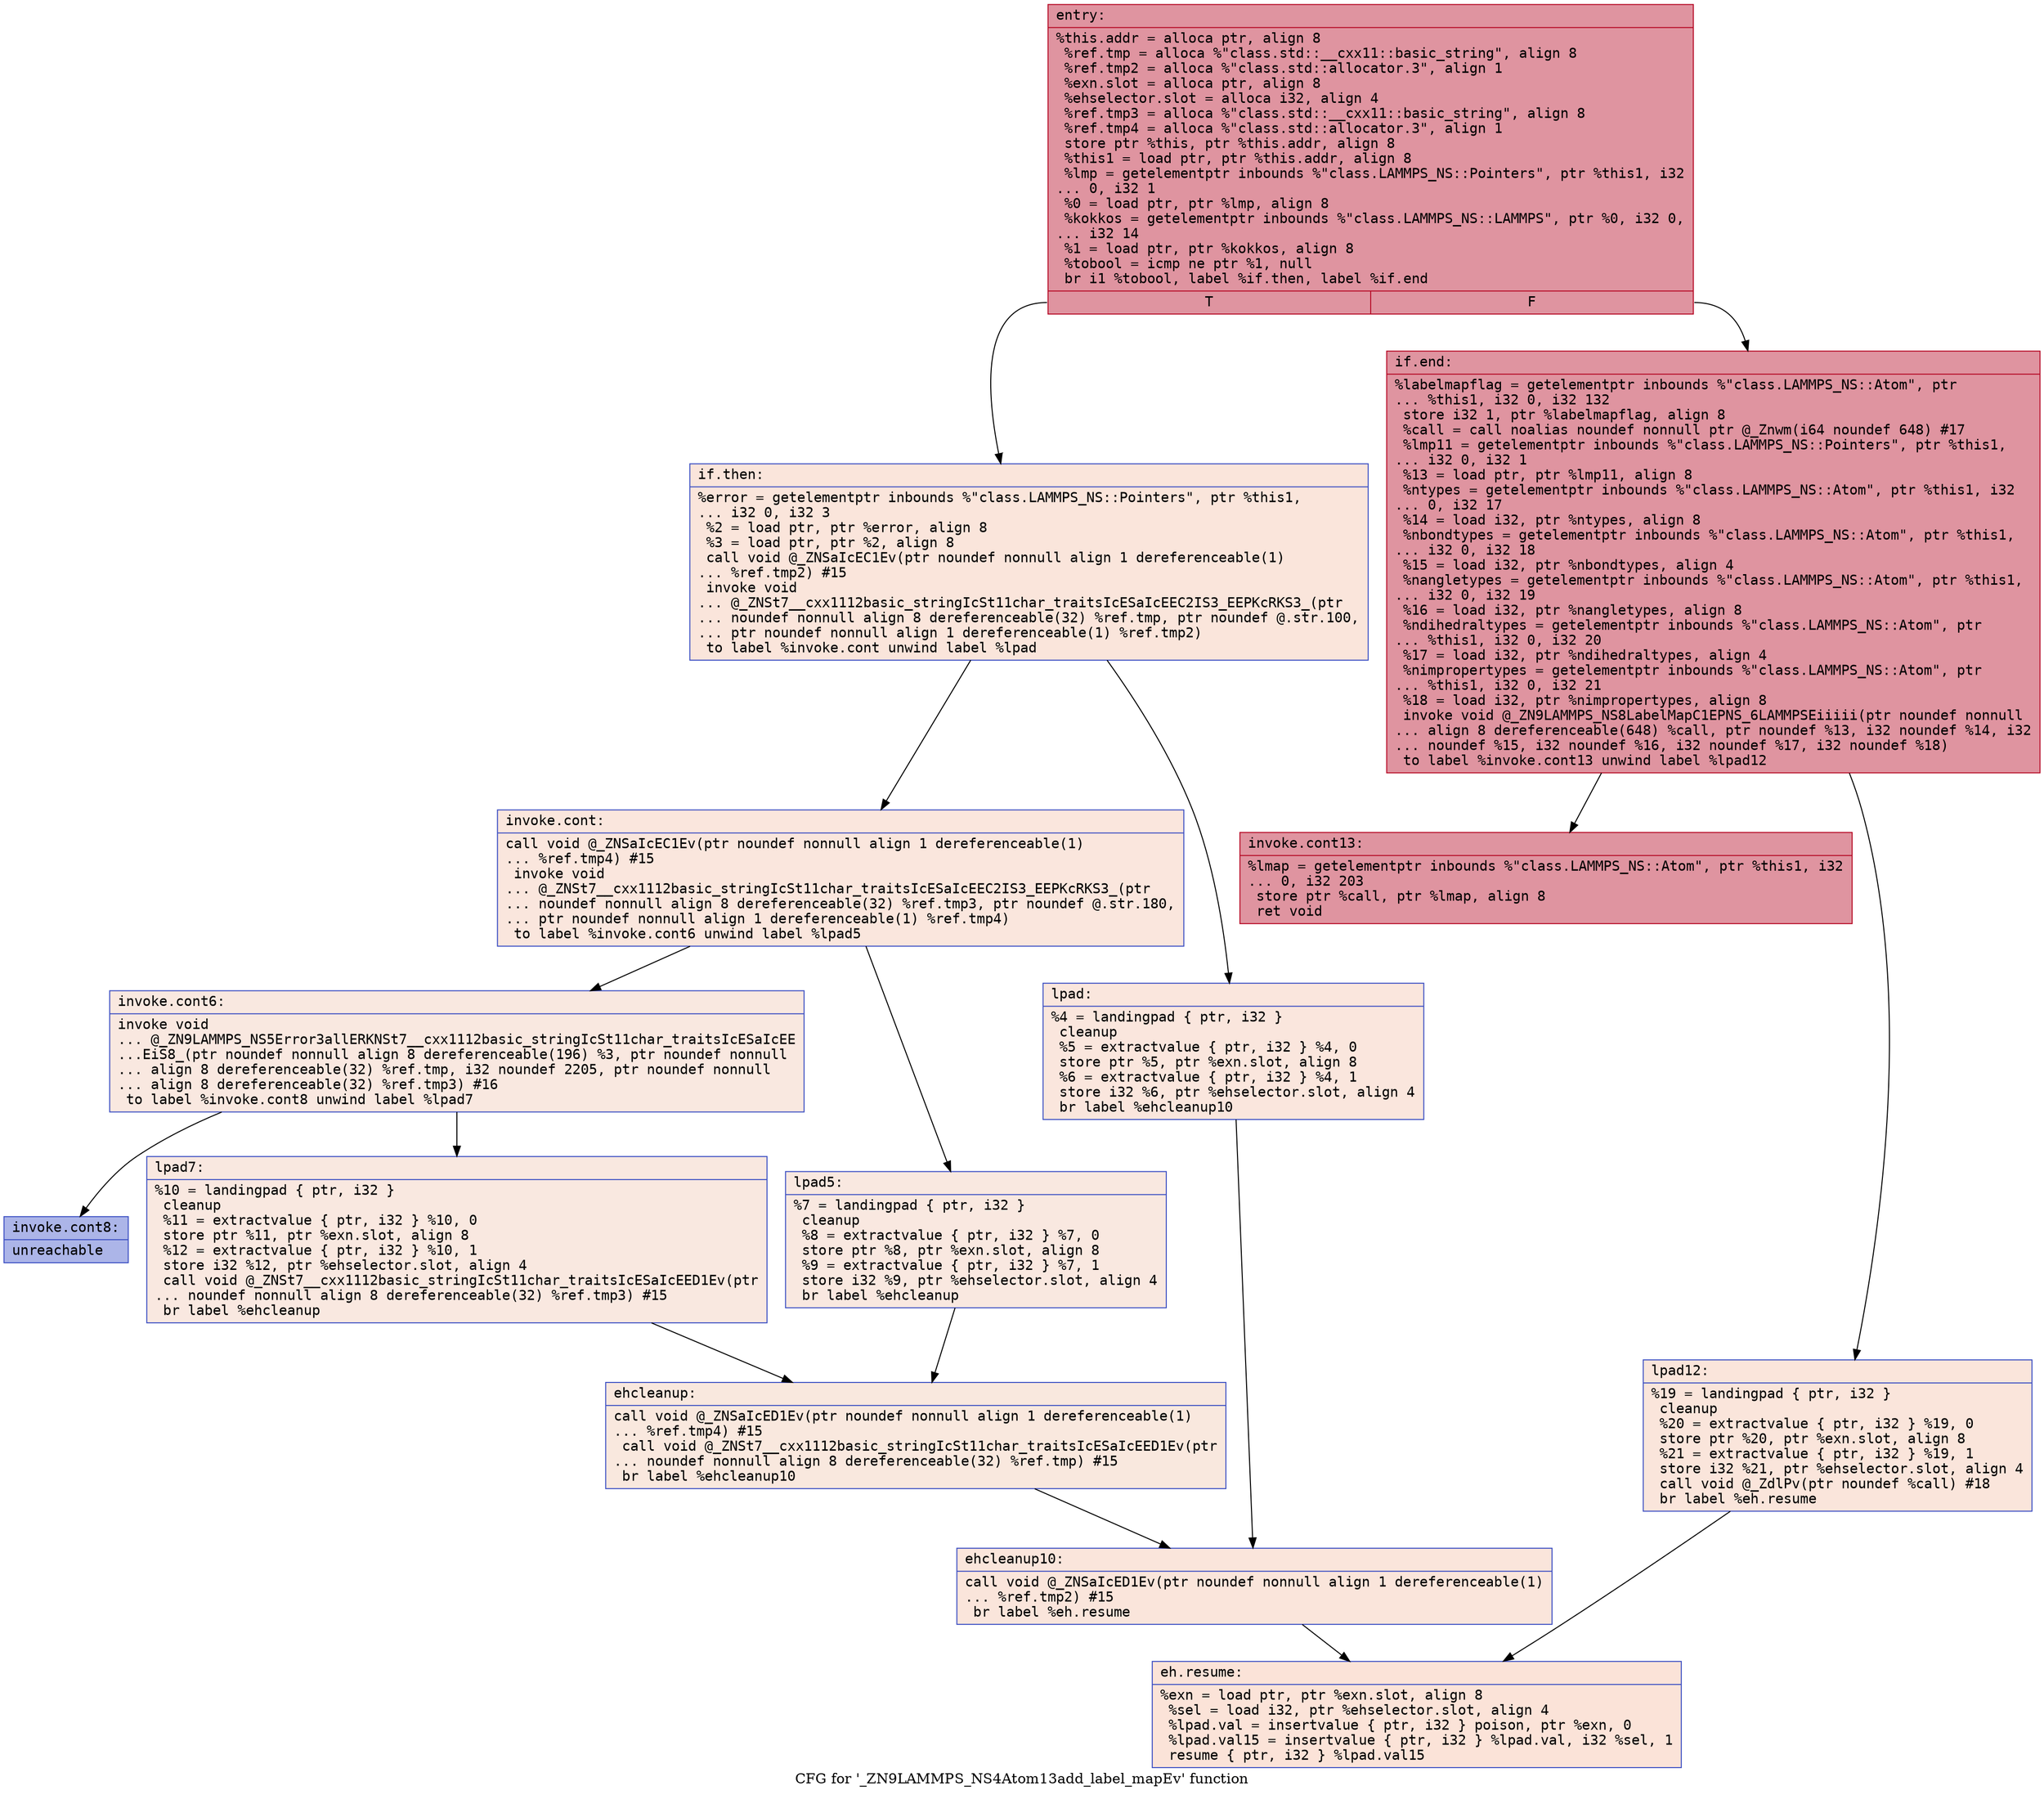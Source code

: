 digraph "CFG for '_ZN9LAMMPS_NS4Atom13add_label_mapEv' function" {
	label="CFG for '_ZN9LAMMPS_NS4Atom13add_label_mapEv' function";

	Node0x55aea90d64c0 [shape=record,color="#b70d28ff", style=filled, fillcolor="#b70d2870" fontname="Courier",label="{entry:\l|  %this.addr = alloca ptr, align 8\l  %ref.tmp = alloca %\"class.std::__cxx11::basic_string\", align 8\l  %ref.tmp2 = alloca %\"class.std::allocator.3\", align 1\l  %exn.slot = alloca ptr, align 8\l  %ehselector.slot = alloca i32, align 4\l  %ref.tmp3 = alloca %\"class.std::__cxx11::basic_string\", align 8\l  %ref.tmp4 = alloca %\"class.std::allocator.3\", align 1\l  store ptr %this, ptr %this.addr, align 8\l  %this1 = load ptr, ptr %this.addr, align 8\l  %lmp = getelementptr inbounds %\"class.LAMMPS_NS::Pointers\", ptr %this1, i32\l... 0, i32 1\l  %0 = load ptr, ptr %lmp, align 8\l  %kokkos = getelementptr inbounds %\"class.LAMMPS_NS::LAMMPS\", ptr %0, i32 0,\l... i32 14\l  %1 = load ptr, ptr %kokkos, align 8\l  %tobool = icmp ne ptr %1, null\l  br i1 %tobool, label %if.then, label %if.end\l|{<s0>T|<s1>F}}"];
	Node0x55aea90d64c0:s0 -> Node0x55aea90d6f50[tooltip="entry -> if.then\nProbability 0.00%" ];
	Node0x55aea90d64c0:s1 -> Node0x55aea90d6fc0[tooltip="entry -> if.end\nProbability 100.00%" ];
	Node0x55aea90d6f50 [shape=record,color="#3d50c3ff", style=filled, fillcolor="#f4c5ad70" fontname="Courier",label="{if.then:\l|  %error = getelementptr inbounds %\"class.LAMMPS_NS::Pointers\", ptr %this1,\l... i32 0, i32 3\l  %2 = load ptr, ptr %error, align 8\l  %3 = load ptr, ptr %2, align 8\l  call void @_ZNSaIcEC1Ev(ptr noundef nonnull align 1 dereferenceable(1)\l... %ref.tmp2) #15\l  invoke void\l... @_ZNSt7__cxx1112basic_stringIcSt11char_traitsIcESaIcEEC2IS3_EEPKcRKS3_(ptr\l... noundef nonnull align 8 dereferenceable(32) %ref.tmp, ptr noundef @.str.100,\l... ptr noundef nonnull align 1 dereferenceable(1) %ref.tmp2)\l          to label %invoke.cont unwind label %lpad\l}"];
	Node0x55aea90d6f50 -> Node0x55aea90d7440[tooltip="if.then -> invoke.cont\nProbability 50.00%" ];
	Node0x55aea90d6f50 -> Node0x55aea90d74c0[tooltip="if.then -> lpad\nProbability 50.00%" ];
	Node0x55aea90d7440 [shape=record,color="#3d50c3ff", style=filled, fillcolor="#f3c7b170" fontname="Courier",label="{invoke.cont:\l|  call void @_ZNSaIcEC1Ev(ptr noundef nonnull align 1 dereferenceable(1)\l... %ref.tmp4) #15\l  invoke void\l... @_ZNSt7__cxx1112basic_stringIcSt11char_traitsIcESaIcEEC2IS3_EEPKcRKS3_(ptr\l... noundef nonnull align 8 dereferenceable(32) %ref.tmp3, ptr noundef @.str.180,\l... ptr noundef nonnull align 1 dereferenceable(1) %ref.tmp4)\l          to label %invoke.cont6 unwind label %lpad5\l}"];
	Node0x55aea90d7440 -> Node0x55aea90d77e0[tooltip="invoke.cont -> invoke.cont6\nProbability 50.00%" ];
	Node0x55aea90d7440 -> Node0x55aea90d7830[tooltip="invoke.cont -> lpad5\nProbability 50.00%" ];
	Node0x55aea90d77e0 [shape=record,color="#3d50c3ff", style=filled, fillcolor="#f1ccb870" fontname="Courier",label="{invoke.cont6:\l|  invoke void\l... @_ZN9LAMMPS_NS5Error3allERKNSt7__cxx1112basic_stringIcSt11char_traitsIcESaIcEE\l...EiS8_(ptr noundef nonnull align 8 dereferenceable(196) %3, ptr noundef nonnull\l... align 8 dereferenceable(32) %ref.tmp, i32 noundef 2205, ptr noundef nonnull\l... align 8 dereferenceable(32) %ref.tmp3) #16\l          to label %invoke.cont8 unwind label %lpad7\l}"];
	Node0x55aea90d77e0 -> Node0x55aea90d7790[tooltip="invoke.cont6 -> invoke.cont8\nProbability 0.00%" ];
	Node0x55aea90d77e0 -> Node0x55aea90d7a90[tooltip="invoke.cont6 -> lpad7\nProbability 100.00%" ];
	Node0x55aea90d7790 [shape=record,color="#3d50c3ff", style=filled, fillcolor="#4358cb70" fontname="Courier",label="{invoke.cont8:\l|  unreachable\l}"];
	Node0x55aea90d74c0 [shape=record,color="#3d50c3ff", style=filled, fillcolor="#f3c7b170" fontname="Courier",label="{lpad:\l|  %4 = landingpad \{ ptr, i32 \}\l          cleanup\l  %5 = extractvalue \{ ptr, i32 \} %4, 0\l  store ptr %5, ptr %exn.slot, align 8\l  %6 = extractvalue \{ ptr, i32 \} %4, 1\l  store i32 %6, ptr %ehselector.slot, align 4\l  br label %ehcleanup10\l}"];
	Node0x55aea90d74c0 -> Node0x55aea90d7f20[tooltip="lpad -> ehcleanup10\nProbability 100.00%" ];
	Node0x55aea90d7830 [shape=record,color="#3d50c3ff", style=filled, fillcolor="#f1ccb870" fontname="Courier",label="{lpad5:\l|  %7 = landingpad \{ ptr, i32 \}\l          cleanup\l  %8 = extractvalue \{ ptr, i32 \} %7, 0\l  store ptr %8, ptr %exn.slot, align 8\l  %9 = extractvalue \{ ptr, i32 \} %7, 1\l  store i32 %9, ptr %ehselector.slot, align 4\l  br label %ehcleanup\l}"];
	Node0x55aea90d7830 -> Node0x55aea90ea370[tooltip="lpad5 -> ehcleanup\nProbability 100.00%" ];
	Node0x55aea90d7a90 [shape=record,color="#3d50c3ff", style=filled, fillcolor="#f1ccb870" fontname="Courier",label="{lpad7:\l|  %10 = landingpad \{ ptr, i32 \}\l          cleanup\l  %11 = extractvalue \{ ptr, i32 \} %10, 0\l  store ptr %11, ptr %exn.slot, align 8\l  %12 = extractvalue \{ ptr, i32 \} %10, 1\l  store i32 %12, ptr %ehselector.slot, align 4\l  call void @_ZNSt7__cxx1112basic_stringIcSt11char_traitsIcESaIcEED1Ev(ptr\l... noundef nonnull align 8 dereferenceable(32) %ref.tmp3) #15\l  br label %ehcleanup\l}"];
	Node0x55aea90d7a90 -> Node0x55aea90ea370[tooltip="lpad7 -> ehcleanup\nProbability 100.00%" ];
	Node0x55aea90ea370 [shape=record,color="#3d50c3ff", style=filled, fillcolor="#f2cab570" fontname="Courier",label="{ehcleanup:\l|  call void @_ZNSaIcED1Ev(ptr noundef nonnull align 1 dereferenceable(1)\l... %ref.tmp4) #15\l  call void @_ZNSt7__cxx1112basic_stringIcSt11char_traitsIcESaIcEED1Ev(ptr\l... noundef nonnull align 8 dereferenceable(32) %ref.tmp) #15\l  br label %ehcleanup10\l}"];
	Node0x55aea90ea370 -> Node0x55aea90d7f20[tooltip="ehcleanup -> ehcleanup10\nProbability 100.00%" ];
	Node0x55aea90d7f20 [shape=record,color="#3d50c3ff", style=filled, fillcolor="#f4c5ad70" fontname="Courier",label="{ehcleanup10:\l|  call void @_ZNSaIcED1Ev(ptr noundef nonnull align 1 dereferenceable(1)\l... %ref.tmp2) #15\l  br label %eh.resume\l}"];
	Node0x55aea90d7f20 -> Node0x55aea90eac00[tooltip="ehcleanup10 -> eh.resume\nProbability 100.00%" ];
	Node0x55aea90d6fc0 [shape=record,color="#b70d28ff", style=filled, fillcolor="#b70d2870" fontname="Courier",label="{if.end:\l|  %labelmapflag = getelementptr inbounds %\"class.LAMMPS_NS::Atom\", ptr\l... %this1, i32 0, i32 132\l  store i32 1, ptr %labelmapflag, align 8\l  %call = call noalias noundef nonnull ptr @_Znwm(i64 noundef 648) #17\l  %lmp11 = getelementptr inbounds %\"class.LAMMPS_NS::Pointers\", ptr %this1,\l... i32 0, i32 1\l  %13 = load ptr, ptr %lmp11, align 8\l  %ntypes = getelementptr inbounds %\"class.LAMMPS_NS::Atom\", ptr %this1, i32\l... 0, i32 17\l  %14 = load i32, ptr %ntypes, align 8\l  %nbondtypes = getelementptr inbounds %\"class.LAMMPS_NS::Atom\", ptr %this1,\l... i32 0, i32 18\l  %15 = load i32, ptr %nbondtypes, align 4\l  %nangletypes = getelementptr inbounds %\"class.LAMMPS_NS::Atom\", ptr %this1,\l... i32 0, i32 19\l  %16 = load i32, ptr %nangletypes, align 8\l  %ndihedraltypes = getelementptr inbounds %\"class.LAMMPS_NS::Atom\", ptr\l... %this1, i32 0, i32 20\l  %17 = load i32, ptr %ndihedraltypes, align 4\l  %nimpropertypes = getelementptr inbounds %\"class.LAMMPS_NS::Atom\", ptr\l... %this1, i32 0, i32 21\l  %18 = load i32, ptr %nimpropertypes, align 8\l  invoke void @_ZN9LAMMPS_NS8LabelMapC1EPNS_6LAMMPSEiiiii(ptr noundef nonnull\l... align 8 dereferenceable(648) %call, ptr noundef %13, i32 noundef %14, i32\l... noundef %15, i32 noundef %16, i32 noundef %17, i32 noundef %18)\l          to label %invoke.cont13 unwind label %lpad12\l}"];
	Node0x55aea90d6fc0 -> Node0x55aea90eb9e0[tooltip="if.end -> invoke.cont13\nProbability 100.00%" ];
	Node0x55aea90d6fc0 -> Node0x55aea90eba60[tooltip="if.end -> lpad12\nProbability 0.00%" ];
	Node0x55aea90eb9e0 [shape=record,color="#b70d28ff", style=filled, fillcolor="#b70d2870" fontname="Courier",label="{invoke.cont13:\l|  %lmap = getelementptr inbounds %\"class.LAMMPS_NS::Atom\", ptr %this1, i32\l... 0, i32 203\l  store ptr %call, ptr %lmap, align 8\l  ret void\l}"];
	Node0x55aea90eba60 [shape=record,color="#3d50c3ff", style=filled, fillcolor="#f4c5ad70" fontname="Courier",label="{lpad12:\l|  %19 = landingpad \{ ptr, i32 \}\l          cleanup\l  %20 = extractvalue \{ ptr, i32 \} %19, 0\l  store ptr %20, ptr %exn.slot, align 8\l  %21 = extractvalue \{ ptr, i32 \} %19, 1\l  store i32 %21, ptr %ehselector.slot, align 4\l  call void @_ZdlPv(ptr noundef %call) #18\l  br label %eh.resume\l}"];
	Node0x55aea90eba60 -> Node0x55aea90eac00[tooltip="lpad12 -> eh.resume\nProbability 100.00%" ];
	Node0x55aea90eac00 [shape=record,color="#3d50c3ff", style=filled, fillcolor="#f6bfa670" fontname="Courier",label="{eh.resume:\l|  %exn = load ptr, ptr %exn.slot, align 8\l  %sel = load i32, ptr %ehselector.slot, align 4\l  %lpad.val = insertvalue \{ ptr, i32 \} poison, ptr %exn, 0\l  %lpad.val15 = insertvalue \{ ptr, i32 \} %lpad.val, i32 %sel, 1\l  resume \{ ptr, i32 \} %lpad.val15\l}"];
}
